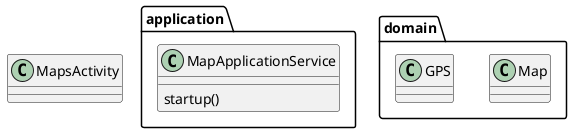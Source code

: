 @startuml

class MapsActivity {

}

package application {
  class MapApplicationService {
    startup()
  }
}

package domain {
  class Map {

  }

  class GPS {

  }
}

@enduml